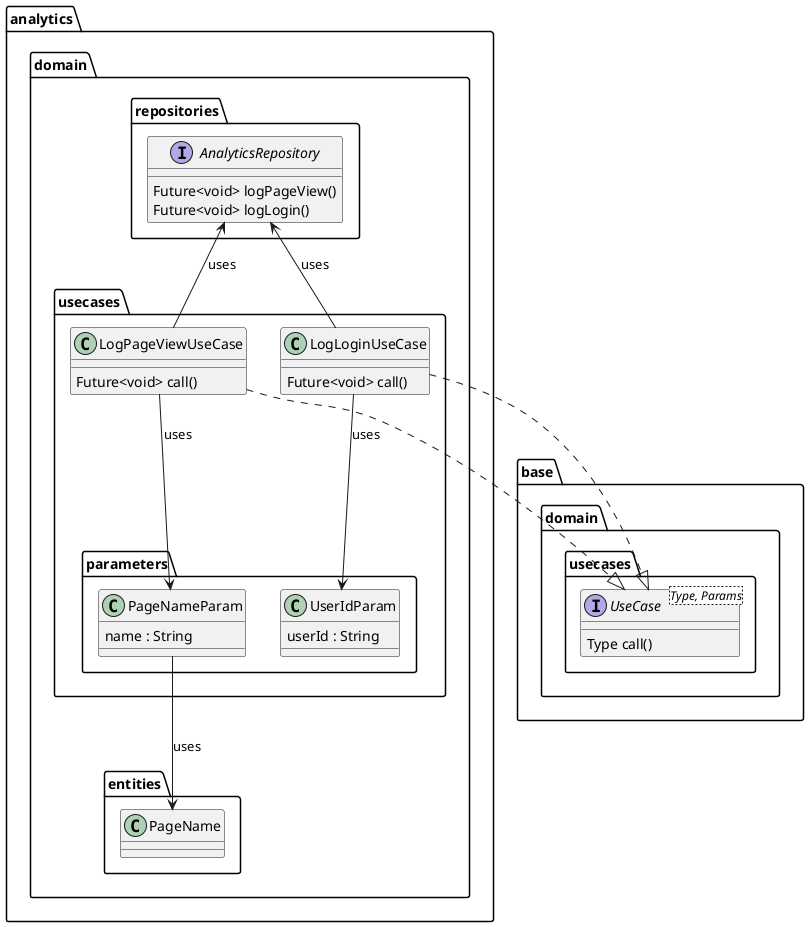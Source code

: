 @startuml
package base.domain.usecases {
    interface UseCase<Type, Params> {
        Type call()
    }
}

package analytics.domain {
    package repositories {
        interface AnalyticsRepository {
            Future<void> logPageView()
            Future<void> logLogin()
        }
    }
    package usecases {
        package parameters {
            class UserIdParam {
                userId : String
            }

            class PageNameParam {
                name : String
            }
        }

        class LogPageViewUseCase {
            Future<void> call()
        }

        class LogLoginUseCase {
            Future<void> call()
        }
    }

    package entities{
        class PageName {}
    }
}

LogPageViewUseCase ..|> UseCase
LogLoginUseCase ..|> UseCase
LogLoginUseCase --> UserIdParam : uses
LogPageViewUseCase --> PageNameParam : uses
LogPageViewUseCase -up-> AnalyticsRepository : uses
LogLoginUseCase -up-> AnalyticsRepository : uses
PageNameParam --> PageName : uses
@enduml
